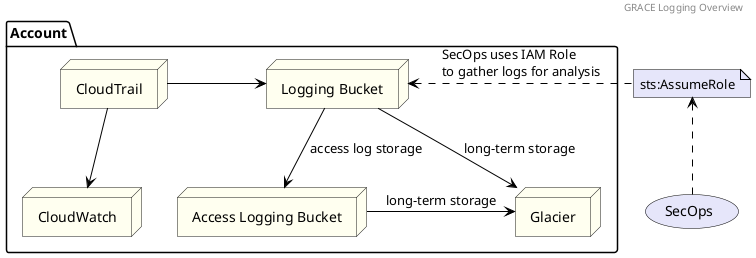 @startuml
skinparam {
    ArrowColor Black
    NoteBorderColor Black
    UseCaseBorderColor Black
}

 header GRACE Logging Overview

 package "Account" {
    node "CloudTrail" as CT #Ivory
    node "CloudWatch" as CW #Ivory
    node "Glacier" as GL #Ivory
    node "Logging Bucket" as LB #Ivory
    node "Access Logging Bucket" as AB #Ivory
}

 note "sts:AssumeRole" as AR #Lavender
usecase "SecOps" as SO #Lavender

CT -> LB
CT -down-> CW
LB --> GL : long-term storage
AB -> GL : long-term storage
LB --> AB : access log storage
LB <.right. AR : SecOps uses IAM Role\lto gather logs for analysis
AR <.. SO
@enduml 
